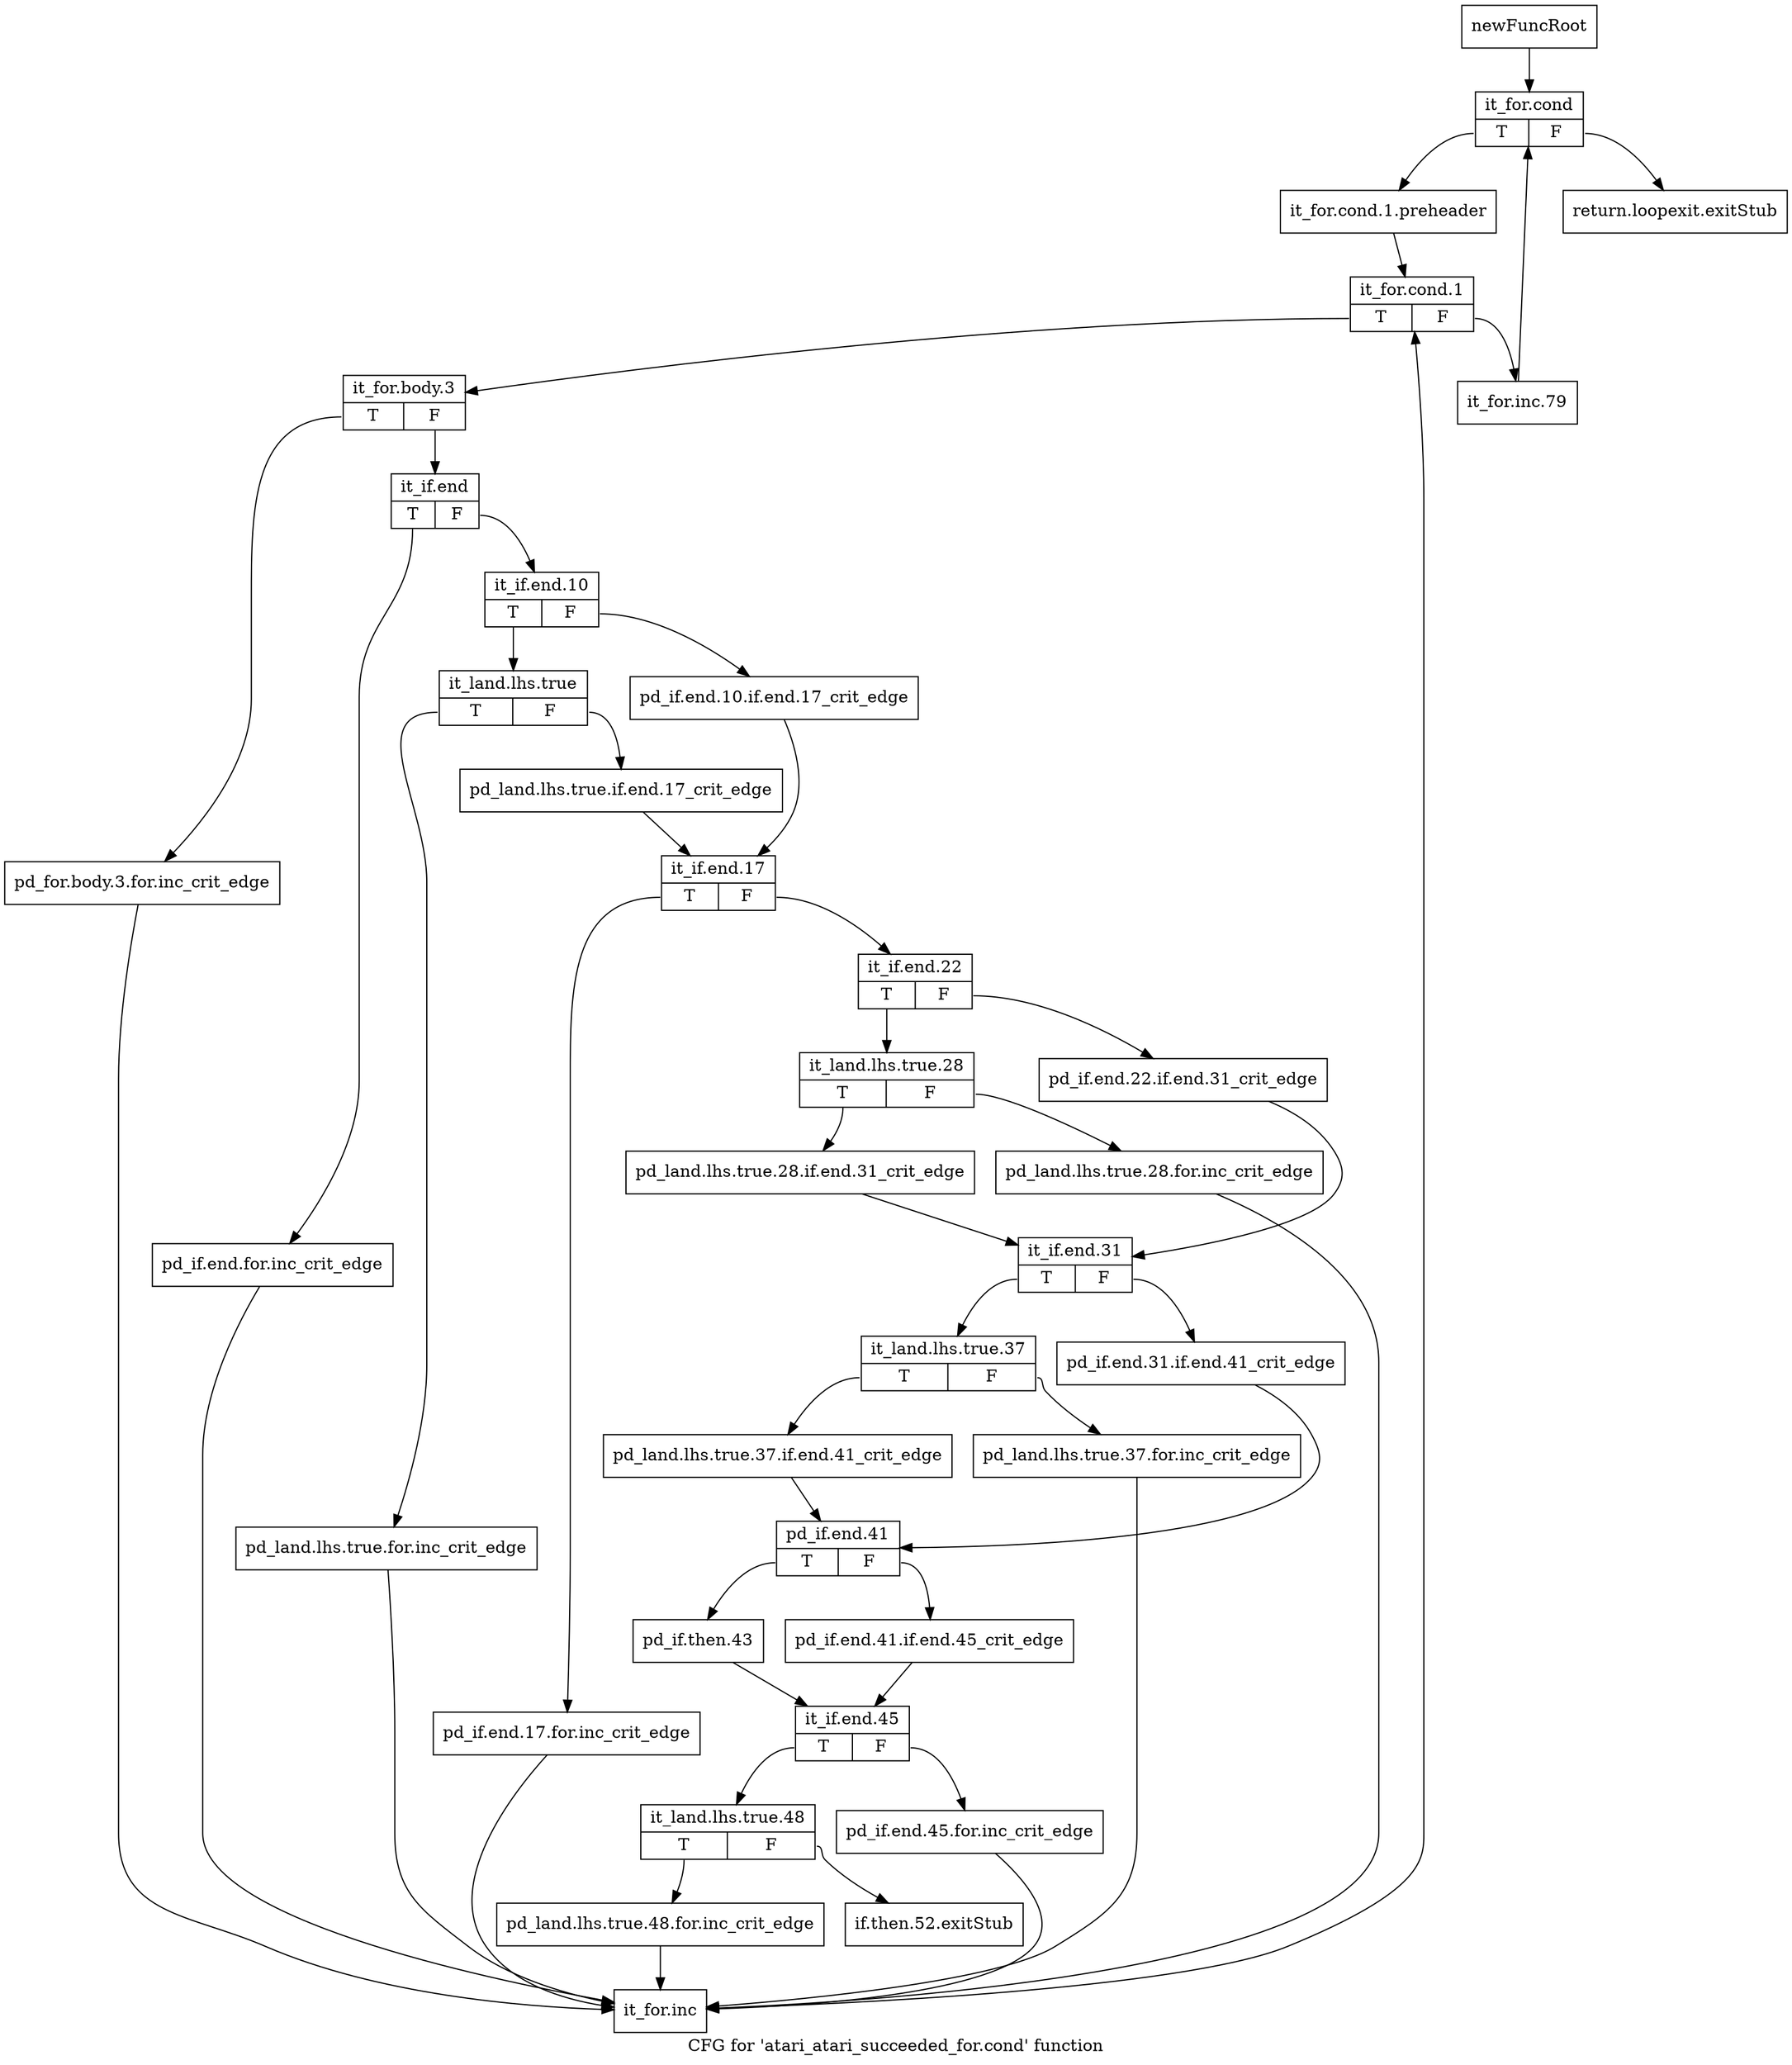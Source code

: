 digraph "CFG for 'atari_atari_succeeded_for.cond' function" {
	label="CFG for 'atari_atari_succeeded_for.cond' function";

	Node0x3e8a910 [shape=record,label="{newFuncRoot}"];
	Node0x3e8a910 -> Node0x3ea6c50;
	Node0x3ea6bb0 [shape=record,label="{return.loopexit.exitStub}"];
	Node0x3ea6c00 [shape=record,label="{if.then.52.exitStub}"];
	Node0x3ea6c50 [shape=record,label="{it_for.cond|{<s0>T|<s1>F}}"];
	Node0x3ea6c50:s0 -> Node0x3ea6ca0;
	Node0x3ea6c50:s1 -> Node0x3ea6bb0;
	Node0x3ea6ca0 [shape=record,label="{it_for.cond.1.preheader}"];
	Node0x3ea6ca0 -> Node0x3ea6cf0;
	Node0x3ea6cf0 [shape=record,label="{it_for.cond.1|{<s0>T|<s1>F}}"];
	Node0x3ea6cf0:s0 -> Node0x3ea6d90;
	Node0x3ea6cf0:s1 -> Node0x3ea6d40;
	Node0x3ea6d40 [shape=record,label="{it_for.inc.79}"];
	Node0x3ea6d40 -> Node0x3ea6c50;
	Node0x3ea6d90 [shape=record,label="{it_for.body.3|{<s0>T|<s1>F}}"];
	Node0x3ea6d90:s0 -> Node0x3ea7600;
	Node0x3ea6d90:s1 -> Node0x3ea6de0;
	Node0x3ea6de0 [shape=record,label="{it_if.end|{<s0>T|<s1>F}}"];
	Node0x3ea6de0:s0 -> Node0x3ea75b0;
	Node0x3ea6de0:s1 -> Node0x3ea6e30;
	Node0x3ea6e30 [shape=record,label="{it_if.end.10|{<s0>T|<s1>F}}"];
	Node0x3ea6e30:s0 -> Node0x3ea6ed0;
	Node0x3ea6e30:s1 -> Node0x3ea6e80;
	Node0x3ea6e80 [shape=record,label="{pd_if.end.10.if.end.17_crit_edge}"];
	Node0x3ea6e80 -> Node0x3ea6f70;
	Node0x3ea6ed0 [shape=record,label="{it_land.lhs.true|{<s0>T|<s1>F}}"];
	Node0x3ea6ed0:s0 -> Node0x3ea7560;
	Node0x3ea6ed0:s1 -> Node0x3ea6f20;
	Node0x3ea6f20 [shape=record,label="{pd_land.lhs.true.if.end.17_crit_edge}"];
	Node0x3ea6f20 -> Node0x3ea6f70;
	Node0x3ea6f70 [shape=record,label="{it_if.end.17|{<s0>T|<s1>F}}"];
	Node0x3ea6f70:s0 -> Node0x3ea7510;
	Node0x3ea6f70:s1 -> Node0x3ea6fc0;
	Node0x3ea6fc0 [shape=record,label="{it_if.end.22|{<s0>T|<s1>F}}"];
	Node0x3ea6fc0:s0 -> Node0x3ea7060;
	Node0x3ea6fc0:s1 -> Node0x3ea7010;
	Node0x3ea7010 [shape=record,label="{pd_if.end.22.if.end.31_crit_edge}"];
	Node0x3ea7010 -> Node0x3ea7150;
	Node0x3ea7060 [shape=record,label="{it_land.lhs.true.28|{<s0>T|<s1>F}}"];
	Node0x3ea7060:s0 -> Node0x3ea7100;
	Node0x3ea7060:s1 -> Node0x3ea70b0;
	Node0x3ea70b0 [shape=record,label="{pd_land.lhs.true.28.for.inc_crit_edge}"];
	Node0x3ea70b0 -> Node0x3ea7650;
	Node0x3ea7100 [shape=record,label="{pd_land.lhs.true.28.if.end.31_crit_edge}"];
	Node0x3ea7100 -> Node0x3ea7150;
	Node0x3ea7150 [shape=record,label="{it_if.end.31|{<s0>T|<s1>F}}"];
	Node0x3ea7150:s0 -> Node0x3ea71f0;
	Node0x3ea7150:s1 -> Node0x3ea71a0;
	Node0x3ea71a0 [shape=record,label="{pd_if.end.31.if.end.41_crit_edge}"];
	Node0x3ea71a0 -> Node0x3ea72e0;
	Node0x3ea71f0 [shape=record,label="{it_land.lhs.true.37|{<s0>T|<s1>F}}"];
	Node0x3ea71f0:s0 -> Node0x3ea7290;
	Node0x3ea71f0:s1 -> Node0x3ea7240;
	Node0x3ea7240 [shape=record,label="{pd_land.lhs.true.37.for.inc_crit_edge}"];
	Node0x3ea7240 -> Node0x3ea7650;
	Node0x3ea7290 [shape=record,label="{pd_land.lhs.true.37.if.end.41_crit_edge}"];
	Node0x3ea7290 -> Node0x3ea72e0;
	Node0x3ea72e0 [shape=record,label="{pd_if.end.41|{<s0>T|<s1>F}}"];
	Node0x3ea72e0:s0 -> Node0x3ea7380;
	Node0x3ea72e0:s1 -> Node0x3ea7330;
	Node0x3ea7330 [shape=record,label="{pd_if.end.41.if.end.45_crit_edge}"];
	Node0x3ea7330 -> Node0x3ea73d0;
	Node0x3ea7380 [shape=record,label="{pd_if.then.43}"];
	Node0x3ea7380 -> Node0x3ea73d0;
	Node0x3ea73d0 [shape=record,label="{it_if.end.45|{<s0>T|<s1>F}}"];
	Node0x3ea73d0:s0 -> Node0x3ea7470;
	Node0x3ea73d0:s1 -> Node0x3ea7420;
	Node0x3ea7420 [shape=record,label="{pd_if.end.45.for.inc_crit_edge}"];
	Node0x3ea7420 -> Node0x3ea7650;
	Node0x3ea7470 [shape=record,label="{it_land.lhs.true.48|{<s0>T|<s1>F}}"];
	Node0x3ea7470:s0 -> Node0x3ea74c0;
	Node0x3ea7470:s1 -> Node0x3ea6c00;
	Node0x3ea74c0 [shape=record,label="{pd_land.lhs.true.48.for.inc_crit_edge}"];
	Node0x3ea74c0 -> Node0x3ea7650;
	Node0x3ea7510 [shape=record,label="{pd_if.end.17.for.inc_crit_edge}"];
	Node0x3ea7510 -> Node0x3ea7650;
	Node0x3ea7560 [shape=record,label="{pd_land.lhs.true.for.inc_crit_edge}"];
	Node0x3ea7560 -> Node0x3ea7650;
	Node0x3ea75b0 [shape=record,label="{pd_if.end.for.inc_crit_edge}"];
	Node0x3ea75b0 -> Node0x3ea7650;
	Node0x3ea7600 [shape=record,label="{pd_for.body.3.for.inc_crit_edge}"];
	Node0x3ea7600 -> Node0x3ea7650;
	Node0x3ea7650 [shape=record,label="{it_for.inc}"];
	Node0x3ea7650 -> Node0x3ea6cf0;
}
